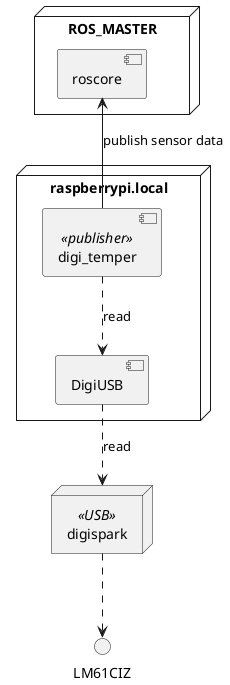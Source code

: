 @startuml
node ROS_MASTER {
		  component roscore
}

node raspberrypi.local {
		  component digi_temper <<publisher>> as publisher
		    component DigiUSB as sensor
}

node digispark <<USB>> {
}

sensor ..> digispark : read
digispark ..> LM61CIZ

publisher -up-> roscore : publish sensor data
publisher ..> sensor : read
@enduml
